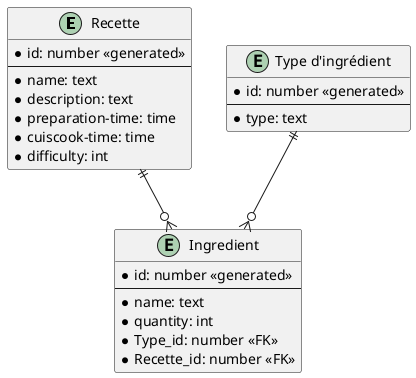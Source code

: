 @startuml Diagramme Entité-Relation

entity "Recette" as Recette {
  *id: number <<generated>>
  --
  *name: text
  *description: text
  *preparation-time: time
  *cuiscook-time: time
  *difficulty: int
}

entity "Ingredient" as Ingredient {
  *id: number <<generated>>
  --
  *name: text
  *quantity: int
  *Type_id: number <<FK>>
  *Recette_id: number <<FK>>
}

entity "Type d'ingrédient" as Type {
  *id: number <<generated>>
  --
  *type: text
}

Recette ||--o{ Ingredient
Type ||--o{ Ingredient
@enduml